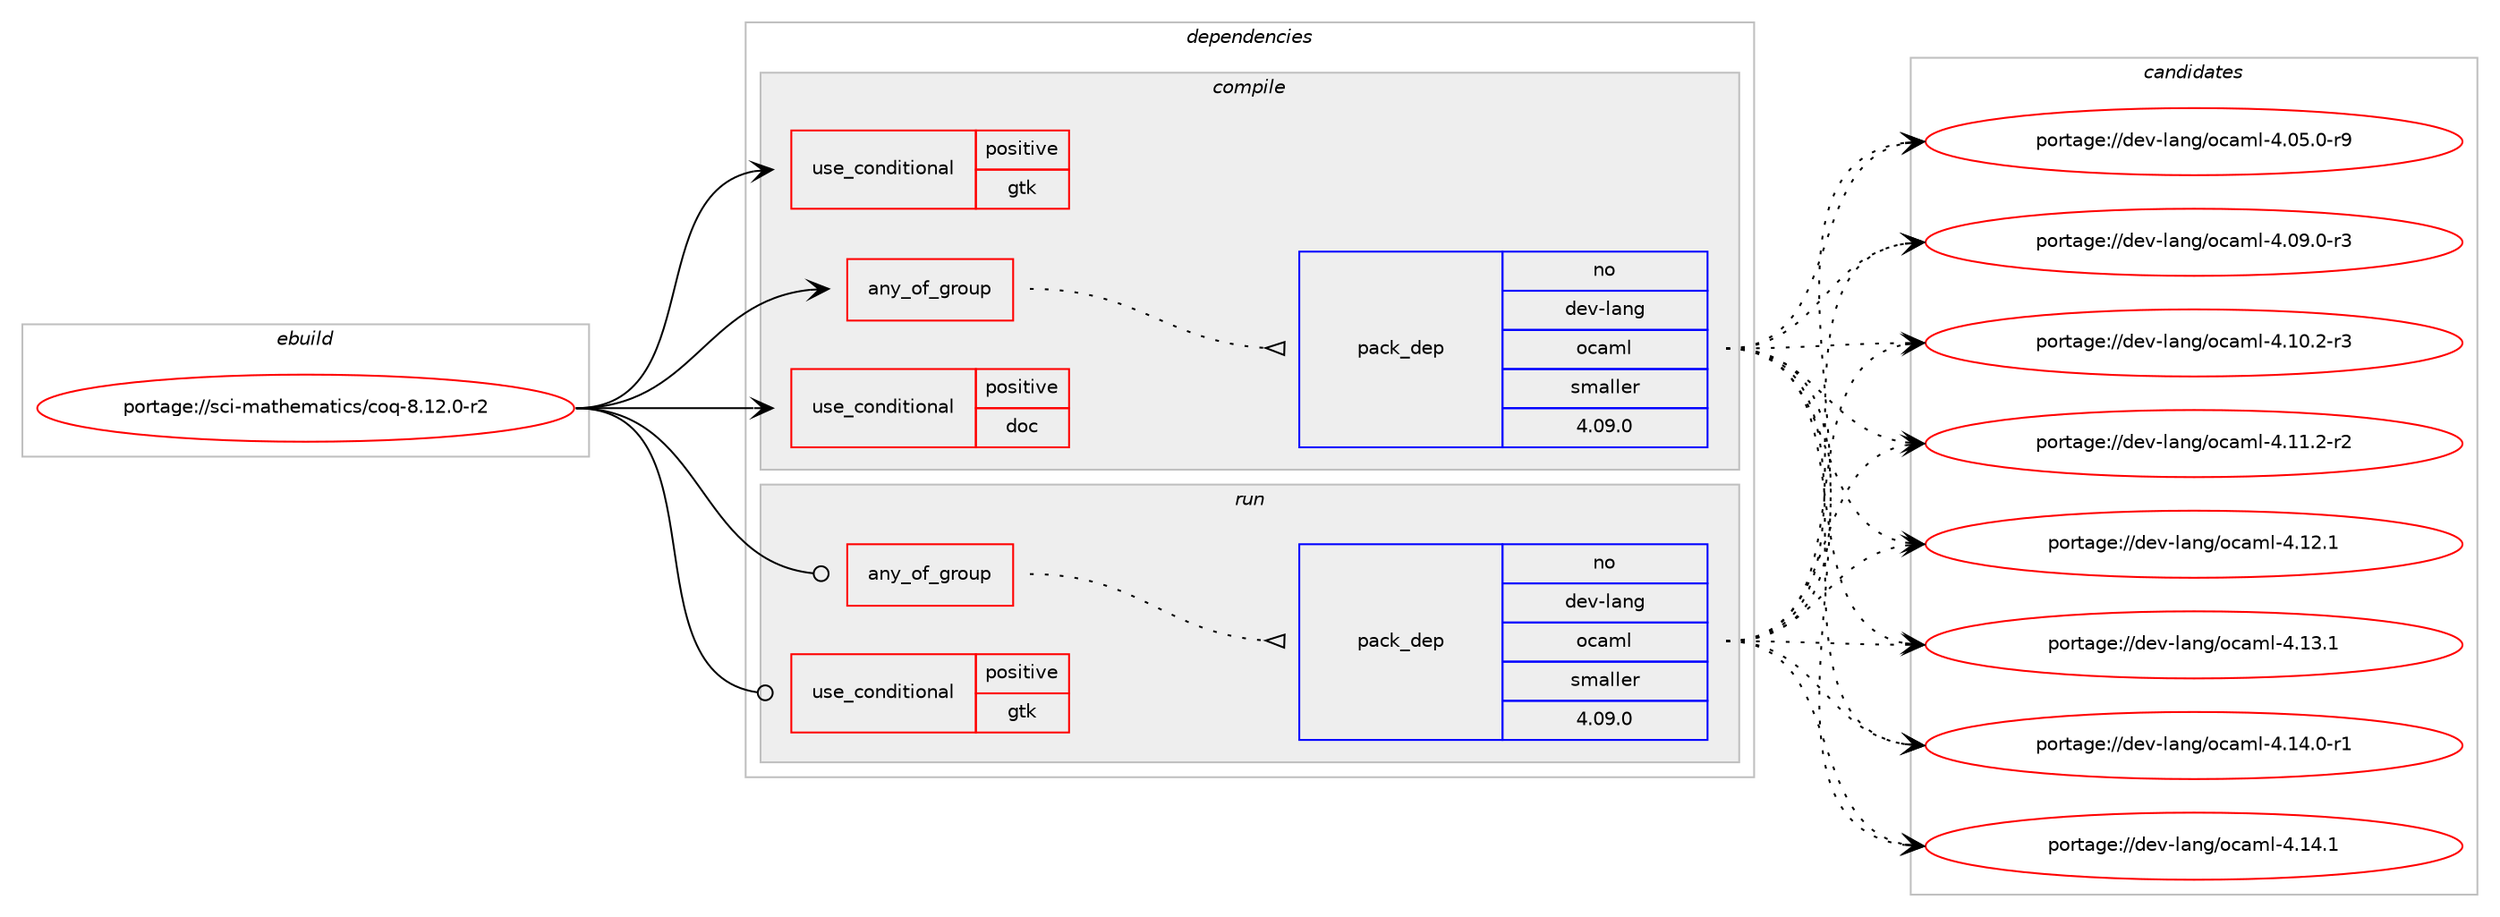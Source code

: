 digraph prolog {

# *************
# Graph options
# *************

newrank=true;
concentrate=true;
compound=true;
graph [rankdir=LR,fontname=Helvetica,fontsize=10,ranksep=1.5];#, ranksep=2.5, nodesep=0.2];
edge  [arrowhead=vee];
node  [fontname=Helvetica,fontsize=10];

# **********
# The ebuild
# **********

subgraph cluster_leftcol {
color=gray;
rank=same;
label=<<i>ebuild</i>>;
id [label="portage://sci-mathematics/coq-8.12.0-r2", color=red, width=4, href="../sci-mathematics/coq-8.12.0-r2.svg"];
}

# ****************
# The dependencies
# ****************

subgraph cluster_midcol {
color=gray;
label=<<i>dependencies</i>>;
subgraph cluster_compile {
fillcolor="#eeeeee";
style=filled;
label=<<i>compile</i>>;
subgraph any19 {
dependency1581 [label=<<TABLE BORDER="0" CELLBORDER="1" CELLSPACING="0" CELLPADDING="4"><TR><TD CELLPADDING="10">any_of_group</TD></TR></TABLE>>, shape=none, color=red];# *** BEGIN UNKNOWN DEPENDENCY TYPE (TODO) ***
# dependency1581 -> package_dependency(portage://sci-mathematics/coq-8.12.0-r2,install,no,dev-ml,num,none,[,,],[],[])
# *** END UNKNOWN DEPENDENCY TYPE (TODO) ***

subgraph pack680 {
dependency1582 [label=<<TABLE BORDER="0" CELLBORDER="1" CELLSPACING="0" CELLPADDING="4" WIDTH="220"><TR><TD ROWSPAN="6" CELLPADDING="30">pack_dep</TD></TR><TR><TD WIDTH="110">no</TD></TR><TR><TD>dev-lang</TD></TR><TR><TD>ocaml</TD></TR><TR><TD>smaller</TD></TR><TR><TD>4.09.0</TD></TR></TABLE>>, shape=none, color=blue];
}
dependency1581:e -> dependency1582:w [weight=20,style="dotted",arrowhead="oinv"];
}
id:e -> dependency1581:w [weight=20,style="solid",arrowhead="vee"];
subgraph cond882 {
dependency1583 [label=<<TABLE BORDER="0" CELLBORDER="1" CELLSPACING="0" CELLPADDING="4"><TR><TD ROWSPAN="3" CELLPADDING="10">use_conditional</TD></TR><TR><TD>positive</TD></TR><TR><TD>doc</TD></TR></TABLE>>, shape=none, color=red];
# *** BEGIN UNKNOWN DEPENDENCY TYPE (TODO) ***
# dependency1583 -> package_dependency(portage://sci-mathematics/coq-8.12.0-r2,install,no,media-libs,netpbm,none,[,,],[],[use(enable(png),none),use(enable(postscript),positive),use(enable(zlib),positive)])
# *** END UNKNOWN DEPENDENCY TYPE (TODO) ***

# *** BEGIN UNKNOWN DEPENDENCY TYPE (TODO) ***
# dependency1583 -> package_dependency(portage://sci-mathematics/coq-8.12.0-r2,install,no,virtual,latex-base,none,[,,],[],[])
# *** END UNKNOWN DEPENDENCY TYPE (TODO) ***

# *** BEGIN UNKNOWN DEPENDENCY TYPE (TODO) ***
# dependency1583 -> package_dependency(portage://sci-mathematics/coq-8.12.0-r2,install,no,dev-tex,hevea,none,[,,],[],[])
# *** END UNKNOWN DEPENDENCY TYPE (TODO) ***

# *** BEGIN UNKNOWN DEPENDENCY TYPE (TODO) ***
# dependency1583 -> package_dependency(portage://sci-mathematics/coq-8.12.0-r2,install,no,dev-texlive,texlive-latexrecommended,none,[,,],[],[])
# *** END UNKNOWN DEPENDENCY TYPE (TODO) ***

# *** BEGIN UNKNOWN DEPENDENCY TYPE (TODO) ***
# dependency1583 -> package_dependency(portage://sci-mathematics/coq-8.12.0-r2,install,no,dev-texlive,texlive-pictures,none,[,,],[],[])
# *** END UNKNOWN DEPENDENCY TYPE (TODO) ***

# *** BEGIN UNKNOWN DEPENDENCY TYPE (TODO) ***
# dependency1583 -> package_dependency(portage://sci-mathematics/coq-8.12.0-r2,install,no,dev-texlive,texlive-mathscience,none,[,,],[],[])
# *** END UNKNOWN DEPENDENCY TYPE (TODO) ***

# *** BEGIN UNKNOWN DEPENDENCY TYPE (TODO) ***
# dependency1583 -> package_dependency(portage://sci-mathematics/coq-8.12.0-r2,install,no,dev-texlive,texlive-latexextra,none,[,,],[],[])
# *** END UNKNOWN DEPENDENCY TYPE (TODO) ***

}
id:e -> dependency1583:w [weight=20,style="solid",arrowhead="vee"];
subgraph cond883 {
dependency1584 [label=<<TABLE BORDER="0" CELLBORDER="1" CELLSPACING="0" CELLPADDING="4"><TR><TD ROWSPAN="3" CELLPADDING="10">use_conditional</TD></TR><TR><TD>positive</TD></TR><TR><TD>gtk</TD></TR></TABLE>>, shape=none, color=red];
# *** BEGIN UNKNOWN DEPENDENCY TYPE (TODO) ***
# dependency1584 -> package_dependency(portage://sci-mathematics/coq-8.12.0-r2,install,no,dev-ml,lablgtk,none,[,,],[slot(3),equal],[use(enable(sourceview),none),use(optenable(ocamlopt),none)])
# *** END UNKNOWN DEPENDENCY TYPE (TODO) ***

# *** BEGIN UNKNOWN DEPENDENCY TYPE (TODO) ***
# dependency1584 -> package_dependency(portage://sci-mathematics/coq-8.12.0-r2,install,no,dev-ml,lablgtk-sourceview,none,[,,],[slot(3),equal],[use(optenable(ocamlopt),none)])
# *** END UNKNOWN DEPENDENCY TYPE (TODO) ***

}
id:e -> dependency1584:w [weight=20,style="solid",arrowhead="vee"];
# *** BEGIN UNKNOWN DEPENDENCY TYPE (TODO) ***
# id -> package_dependency(portage://sci-mathematics/coq-8.12.0-r2,install,no,dev-ml,camlp5,none,[,,],any_same_slot,[use(optenable(ocamlopt),none)])
# *** END UNKNOWN DEPENDENCY TYPE (TODO) ***

# *** BEGIN UNKNOWN DEPENDENCY TYPE (TODO) ***
# id -> package_dependency(portage://sci-mathematics/coq-8.12.0-r2,install,no,dev-ml,findlib,none,[,,],[],[])
# *** END UNKNOWN DEPENDENCY TYPE (TODO) ***

}
subgraph cluster_compileandrun {
fillcolor="#eeeeee";
style=filled;
label=<<i>compile and run</i>>;
}
subgraph cluster_run {
fillcolor="#eeeeee";
style=filled;
label=<<i>run</i>>;
subgraph any20 {
dependency1585 [label=<<TABLE BORDER="0" CELLBORDER="1" CELLSPACING="0" CELLPADDING="4"><TR><TD CELLPADDING="10">any_of_group</TD></TR></TABLE>>, shape=none, color=red];# *** BEGIN UNKNOWN DEPENDENCY TYPE (TODO) ***
# dependency1585 -> package_dependency(portage://sci-mathematics/coq-8.12.0-r2,run,no,dev-ml,num,none,[,,],[],[])
# *** END UNKNOWN DEPENDENCY TYPE (TODO) ***

subgraph pack681 {
dependency1586 [label=<<TABLE BORDER="0" CELLBORDER="1" CELLSPACING="0" CELLPADDING="4" WIDTH="220"><TR><TD ROWSPAN="6" CELLPADDING="30">pack_dep</TD></TR><TR><TD WIDTH="110">no</TD></TR><TR><TD>dev-lang</TD></TR><TR><TD>ocaml</TD></TR><TR><TD>smaller</TD></TR><TR><TD>4.09.0</TD></TR></TABLE>>, shape=none, color=blue];
}
dependency1585:e -> dependency1586:w [weight=20,style="dotted",arrowhead="oinv"];
}
id:e -> dependency1585:w [weight=20,style="solid",arrowhead="odot"];
subgraph cond884 {
dependency1587 [label=<<TABLE BORDER="0" CELLBORDER="1" CELLSPACING="0" CELLPADDING="4"><TR><TD ROWSPAN="3" CELLPADDING="10">use_conditional</TD></TR><TR><TD>positive</TD></TR><TR><TD>gtk</TD></TR></TABLE>>, shape=none, color=red];
# *** BEGIN UNKNOWN DEPENDENCY TYPE (TODO) ***
# dependency1587 -> package_dependency(portage://sci-mathematics/coq-8.12.0-r2,run,no,dev-ml,lablgtk,none,[,,],[slot(3),equal],[use(enable(sourceview),none),use(optenable(ocamlopt),none)])
# *** END UNKNOWN DEPENDENCY TYPE (TODO) ***

# *** BEGIN UNKNOWN DEPENDENCY TYPE (TODO) ***
# dependency1587 -> package_dependency(portage://sci-mathematics/coq-8.12.0-r2,run,no,dev-ml,lablgtk-sourceview,none,[,,],[slot(3),equal],[use(optenable(ocamlopt),none)])
# *** END UNKNOWN DEPENDENCY TYPE (TODO) ***

}
id:e -> dependency1587:w [weight=20,style="solid",arrowhead="odot"];
# *** BEGIN UNKNOWN DEPENDENCY TYPE (TODO) ***
# id -> package_dependency(portage://sci-mathematics/coq-8.12.0-r2,run,no,dev-ml,camlp5,none,[,,],any_same_slot,[use(optenable(ocamlopt),none)])
# *** END UNKNOWN DEPENDENCY TYPE (TODO) ***

}
}

# **************
# The candidates
# **************

subgraph cluster_choices {
rank=same;
color=gray;
label=<<i>candidates</i>>;

subgraph choice680 {
color=black;
nodesep=1;
choice1001011184510897110103471119997109108455246485346484511457 [label="portage://dev-lang/ocaml-4.05.0-r9", color=red, width=4,href="../dev-lang/ocaml-4.05.0-r9.svg"];
choice1001011184510897110103471119997109108455246485746484511451 [label="portage://dev-lang/ocaml-4.09.0-r3", color=red, width=4,href="../dev-lang/ocaml-4.09.0-r3.svg"];
choice1001011184510897110103471119997109108455246494846504511451 [label="portage://dev-lang/ocaml-4.10.2-r3", color=red, width=4,href="../dev-lang/ocaml-4.10.2-r3.svg"];
choice1001011184510897110103471119997109108455246494946504511450 [label="portage://dev-lang/ocaml-4.11.2-r2", color=red, width=4,href="../dev-lang/ocaml-4.11.2-r2.svg"];
choice100101118451089711010347111999710910845524649504649 [label="portage://dev-lang/ocaml-4.12.1", color=red, width=4,href="../dev-lang/ocaml-4.12.1.svg"];
choice100101118451089711010347111999710910845524649514649 [label="portage://dev-lang/ocaml-4.13.1", color=red, width=4,href="../dev-lang/ocaml-4.13.1.svg"];
choice1001011184510897110103471119997109108455246495246484511449 [label="portage://dev-lang/ocaml-4.14.0-r1", color=red, width=4,href="../dev-lang/ocaml-4.14.0-r1.svg"];
choice100101118451089711010347111999710910845524649524649 [label="portage://dev-lang/ocaml-4.14.1", color=red, width=4,href="../dev-lang/ocaml-4.14.1.svg"];
dependency1582:e -> choice1001011184510897110103471119997109108455246485346484511457:w [style=dotted,weight="100"];
dependency1582:e -> choice1001011184510897110103471119997109108455246485746484511451:w [style=dotted,weight="100"];
dependency1582:e -> choice1001011184510897110103471119997109108455246494846504511451:w [style=dotted,weight="100"];
dependency1582:e -> choice1001011184510897110103471119997109108455246494946504511450:w [style=dotted,weight="100"];
dependency1582:e -> choice100101118451089711010347111999710910845524649504649:w [style=dotted,weight="100"];
dependency1582:e -> choice100101118451089711010347111999710910845524649514649:w [style=dotted,weight="100"];
dependency1582:e -> choice1001011184510897110103471119997109108455246495246484511449:w [style=dotted,weight="100"];
dependency1582:e -> choice100101118451089711010347111999710910845524649524649:w [style=dotted,weight="100"];
}
subgraph choice681 {
color=black;
nodesep=1;
choice1001011184510897110103471119997109108455246485346484511457 [label="portage://dev-lang/ocaml-4.05.0-r9", color=red, width=4,href="../dev-lang/ocaml-4.05.0-r9.svg"];
choice1001011184510897110103471119997109108455246485746484511451 [label="portage://dev-lang/ocaml-4.09.0-r3", color=red, width=4,href="../dev-lang/ocaml-4.09.0-r3.svg"];
choice1001011184510897110103471119997109108455246494846504511451 [label="portage://dev-lang/ocaml-4.10.2-r3", color=red, width=4,href="../dev-lang/ocaml-4.10.2-r3.svg"];
choice1001011184510897110103471119997109108455246494946504511450 [label="portage://dev-lang/ocaml-4.11.2-r2", color=red, width=4,href="../dev-lang/ocaml-4.11.2-r2.svg"];
choice100101118451089711010347111999710910845524649504649 [label="portage://dev-lang/ocaml-4.12.1", color=red, width=4,href="../dev-lang/ocaml-4.12.1.svg"];
choice100101118451089711010347111999710910845524649514649 [label="portage://dev-lang/ocaml-4.13.1", color=red, width=4,href="../dev-lang/ocaml-4.13.1.svg"];
choice1001011184510897110103471119997109108455246495246484511449 [label="portage://dev-lang/ocaml-4.14.0-r1", color=red, width=4,href="../dev-lang/ocaml-4.14.0-r1.svg"];
choice100101118451089711010347111999710910845524649524649 [label="portage://dev-lang/ocaml-4.14.1", color=red, width=4,href="../dev-lang/ocaml-4.14.1.svg"];
dependency1586:e -> choice1001011184510897110103471119997109108455246485346484511457:w [style=dotted,weight="100"];
dependency1586:e -> choice1001011184510897110103471119997109108455246485746484511451:w [style=dotted,weight="100"];
dependency1586:e -> choice1001011184510897110103471119997109108455246494846504511451:w [style=dotted,weight="100"];
dependency1586:e -> choice1001011184510897110103471119997109108455246494946504511450:w [style=dotted,weight="100"];
dependency1586:e -> choice100101118451089711010347111999710910845524649504649:w [style=dotted,weight="100"];
dependency1586:e -> choice100101118451089711010347111999710910845524649514649:w [style=dotted,weight="100"];
dependency1586:e -> choice1001011184510897110103471119997109108455246495246484511449:w [style=dotted,weight="100"];
dependency1586:e -> choice100101118451089711010347111999710910845524649524649:w [style=dotted,weight="100"];
}
}

}
